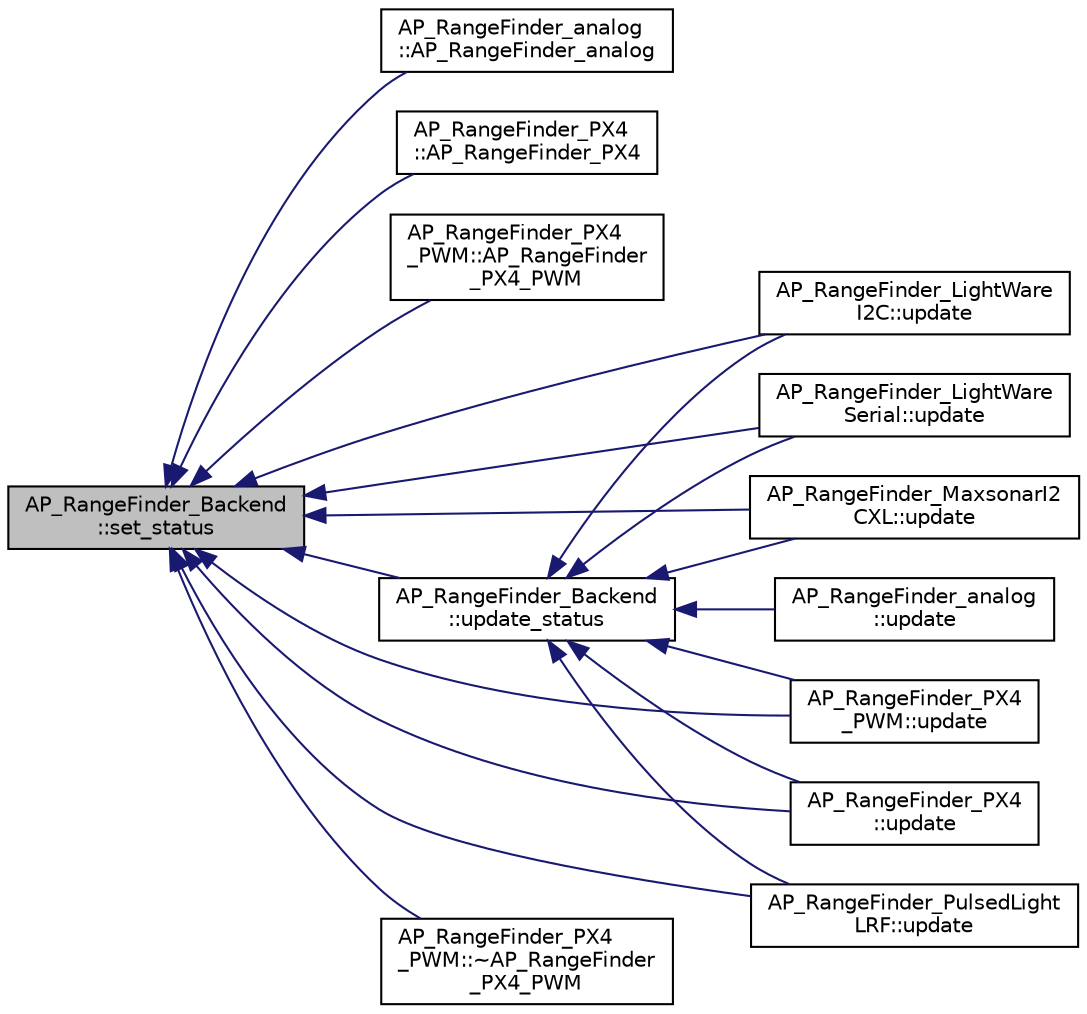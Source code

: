 digraph "AP_RangeFinder_Backend::set_status"
{
 // INTERACTIVE_SVG=YES
  edge [fontname="Helvetica",fontsize="10",labelfontname="Helvetica",labelfontsize="10"];
  node [fontname="Helvetica",fontsize="10",shape=record];
  rankdir="LR";
  Node1 [label="AP_RangeFinder_Backend\l::set_status",height=0.2,width=0.4,color="black", fillcolor="grey75", style="filled", fontcolor="black"];
  Node1 -> Node2 [dir="back",color="midnightblue",fontsize="10",style="solid",fontname="Helvetica"];
  Node2 [label="AP_RangeFinder_analog\l::AP_RangeFinder_analog",height=0.2,width=0.4,color="black", fillcolor="white", style="filled",URL="$classAP__RangeFinder__analog.html#a04bfb7df1a0952c471040ca4c885fdb1"];
  Node1 -> Node3 [dir="back",color="midnightblue",fontsize="10",style="solid",fontname="Helvetica"];
  Node3 [label="AP_RangeFinder_PX4\l::AP_RangeFinder_PX4",height=0.2,width=0.4,color="black", fillcolor="white", style="filled",URL="$classAP__RangeFinder__PX4.html#ad898de131b37d7f6dcb0852788623154"];
  Node1 -> Node4 [dir="back",color="midnightblue",fontsize="10",style="solid",fontname="Helvetica"];
  Node4 [label="AP_RangeFinder_PX4\l_PWM::AP_RangeFinder\l_PX4_PWM",height=0.2,width=0.4,color="black", fillcolor="white", style="filled",URL="$classAP__RangeFinder__PX4__PWM.html#a7e9fc37b2b91a2851d35cb01adeddf0f"];
  Node1 -> Node5 [dir="back",color="midnightblue",fontsize="10",style="solid",fontname="Helvetica"];
  Node5 [label="AP_RangeFinder_LightWare\lI2C::update",height=0.2,width=0.4,color="black", fillcolor="white", style="filled",URL="$classAP__RangeFinder__LightWareI2C.html#a4ffe6c474e7c899cd11d74b4ba4ebaad"];
  Node1 -> Node6 [dir="back",color="midnightblue",fontsize="10",style="solid",fontname="Helvetica"];
  Node6 [label="AP_RangeFinder_LightWare\lSerial::update",height=0.2,width=0.4,color="black", fillcolor="white", style="filled",URL="$classAP__RangeFinder__LightWareSerial.html#af41994f15178d579a75658acb1de5dca"];
  Node1 -> Node7 [dir="back",color="midnightblue",fontsize="10",style="solid",fontname="Helvetica"];
  Node7 [label="AP_RangeFinder_MaxsonarI2\lCXL::update",height=0.2,width=0.4,color="black", fillcolor="white", style="filled",URL="$classAP__RangeFinder__MaxsonarI2CXL.html#a6e990839c7d9bbced27ead7b6f4d3a38"];
  Node1 -> Node8 [dir="back",color="midnightblue",fontsize="10",style="solid",fontname="Helvetica"];
  Node8 [label="AP_RangeFinder_PX4\l_PWM::update",height=0.2,width=0.4,color="black", fillcolor="white", style="filled",URL="$classAP__RangeFinder__PX4__PWM.html#a434a00adf4f58b34de67fb54131cdec0"];
  Node1 -> Node9 [dir="back",color="midnightblue",fontsize="10",style="solid",fontname="Helvetica"];
  Node9 [label="AP_RangeFinder_PX4\l::update",height=0.2,width=0.4,color="black", fillcolor="white", style="filled",URL="$classAP__RangeFinder__PX4.html#a5e0cebe64a3212c9e0d97e233a16e9e7"];
  Node1 -> Node10 [dir="back",color="midnightblue",fontsize="10",style="solid",fontname="Helvetica"];
  Node10 [label="AP_RangeFinder_PulsedLight\lLRF::update",height=0.2,width=0.4,color="black", fillcolor="white", style="filled",URL="$classAP__RangeFinder__PulsedLightLRF.html#ac465541eac74267f6dc1fa06d0301aa4"];
  Node1 -> Node11 [dir="back",color="midnightblue",fontsize="10",style="solid",fontname="Helvetica"];
  Node11 [label="AP_RangeFinder_Backend\l::update_status",height=0.2,width=0.4,color="black", fillcolor="white", style="filled",URL="$classAP__RangeFinder__Backend.html#a9e858f638e4c2d1138aa3f56d217a394"];
  Node11 -> Node12 [dir="back",color="midnightblue",fontsize="10",style="solid",fontname="Helvetica"];
  Node12 [label="AP_RangeFinder_analog\l::update",height=0.2,width=0.4,color="black", fillcolor="white", style="filled",URL="$classAP__RangeFinder__analog.html#ad997f109f592a3c9f875655af6ad6de0"];
  Node11 -> Node5 [dir="back",color="midnightblue",fontsize="10",style="solid",fontname="Helvetica"];
  Node11 -> Node6 [dir="back",color="midnightblue",fontsize="10",style="solid",fontname="Helvetica"];
  Node11 -> Node7 [dir="back",color="midnightblue",fontsize="10",style="solid",fontname="Helvetica"];
  Node11 -> Node10 [dir="back",color="midnightblue",fontsize="10",style="solid",fontname="Helvetica"];
  Node11 -> Node9 [dir="back",color="midnightblue",fontsize="10",style="solid",fontname="Helvetica"];
  Node11 -> Node8 [dir="back",color="midnightblue",fontsize="10",style="solid",fontname="Helvetica"];
  Node1 -> Node13 [dir="back",color="midnightblue",fontsize="10",style="solid",fontname="Helvetica"];
  Node13 [label="AP_RangeFinder_PX4\l_PWM::~AP_RangeFinder\l_PX4_PWM",height=0.2,width=0.4,color="black", fillcolor="white", style="filled",URL="$classAP__RangeFinder__PX4__PWM.html#add8a6de6a97c87db3c79d75eb925009a"];
}
